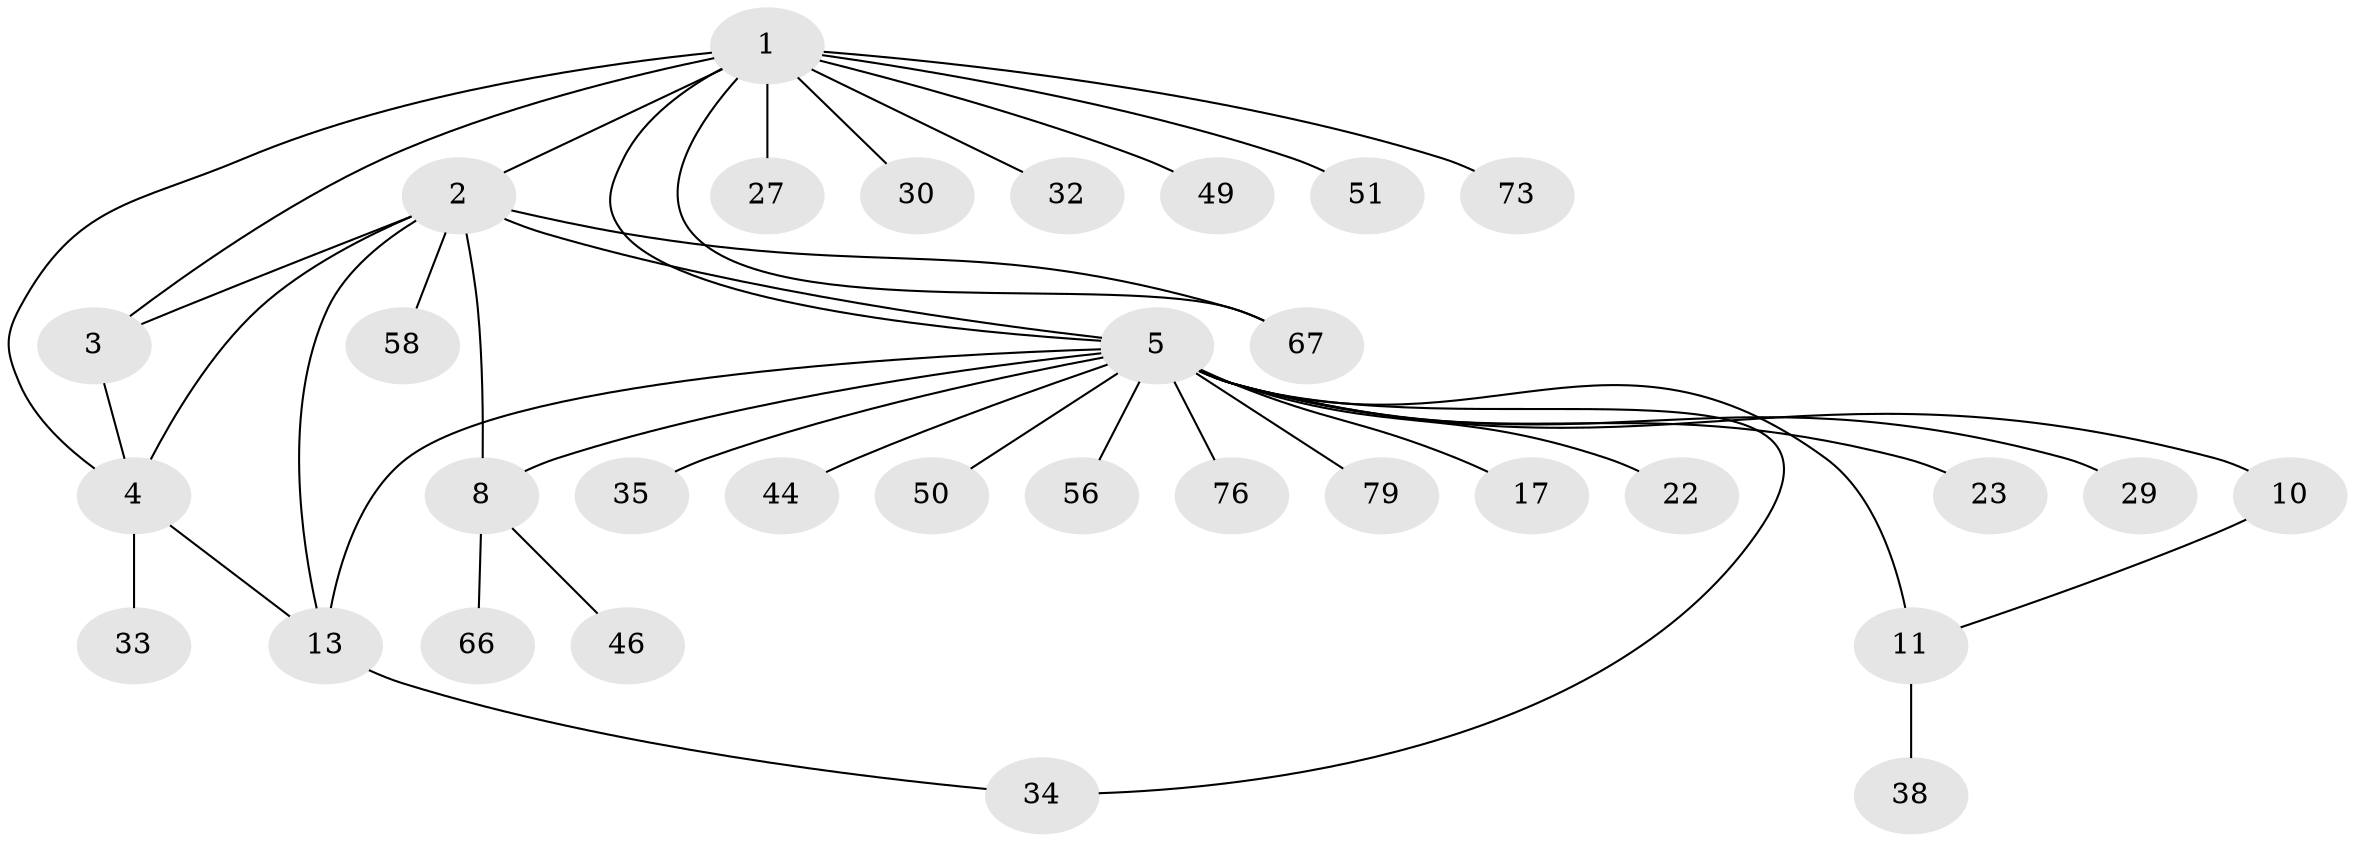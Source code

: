 // original degree distribution, {13: 0.025, 6: 0.0125, 3: 0.075, 5: 0.075, 4: 0.0375, 9: 0.025, 7: 0.025, 8: 0.0125, 10: 0.0125, 1: 0.575, 2: 0.125}
// Generated by graph-tools (version 1.1) at 2025/19/03/04/25 18:19:37]
// undirected, 32 vertices, 41 edges
graph export_dot {
graph [start="1"]
  node [color=gray90,style=filled];
  1 [super="+24+21"];
  2 [super="+7"];
  3;
  4;
  5 [super="+70+6"];
  8;
  10;
  11 [super="+60"];
  13 [super="+26+15+59+14"];
  17 [super="+77+20+31"];
  22;
  23;
  27 [super="+45+72"];
  29 [super="+65"];
  30;
  32 [super="+47+48"];
  33;
  34 [super="+63+80"];
  35 [super="+41"];
  38 [super="+39"];
  44;
  46;
  49;
  50;
  51;
  56;
  58;
  66;
  67;
  73;
  76;
  79;
  1 -- 2;
  1 -- 3;
  1 -- 4;
  1 -- 27;
  1 -- 30;
  1 -- 32;
  1 -- 49;
  1 -- 51;
  1 -- 67;
  1 -- 73;
  1 -- 5;
  2 -- 3;
  2 -- 4;
  2 -- 13 [weight=2];
  2 -- 5 [weight=3];
  2 -- 67;
  2 -- 8;
  2 -- 58;
  3 -- 4;
  4 -- 33;
  4 -- 13;
  5 -- 8 [weight=2];
  5 -- 10 [weight=2];
  5 -- 11 [weight=2];
  5 -- 76;
  5 -- 13 [weight=2];
  5 -- 79;
  5 -- 17 [weight=4];
  5 -- 22;
  5 -- 23;
  5 -- 29;
  5 -- 34;
  5 -- 35;
  5 -- 44;
  5 -- 50;
  5 -- 56;
  8 -- 46;
  8 -- 66;
  10 -- 11;
  11 -- 38;
  13 -- 34;
}
